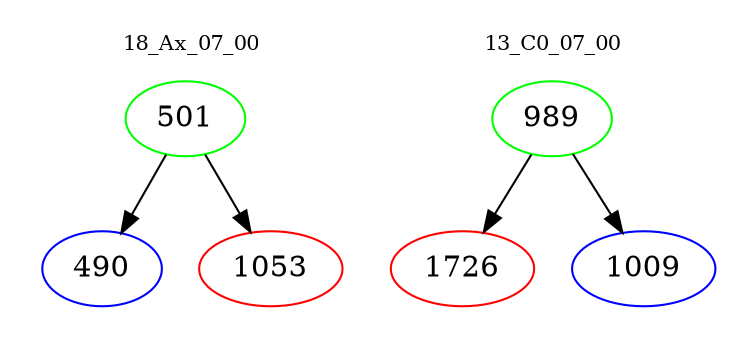 digraph{
subgraph cluster_0 {
color = white
label = "18_Ax_07_00";
fontsize=10;
T0_501 [label="501", color="green"]
T0_501 -> T0_490 [color="black"]
T0_490 [label="490", color="blue"]
T0_501 -> T0_1053 [color="black"]
T0_1053 [label="1053", color="red"]
}
subgraph cluster_1 {
color = white
label = "13_C0_07_00";
fontsize=10;
T1_989 [label="989", color="green"]
T1_989 -> T1_1726 [color="black"]
T1_1726 [label="1726", color="red"]
T1_989 -> T1_1009 [color="black"]
T1_1009 [label="1009", color="blue"]
}
}
